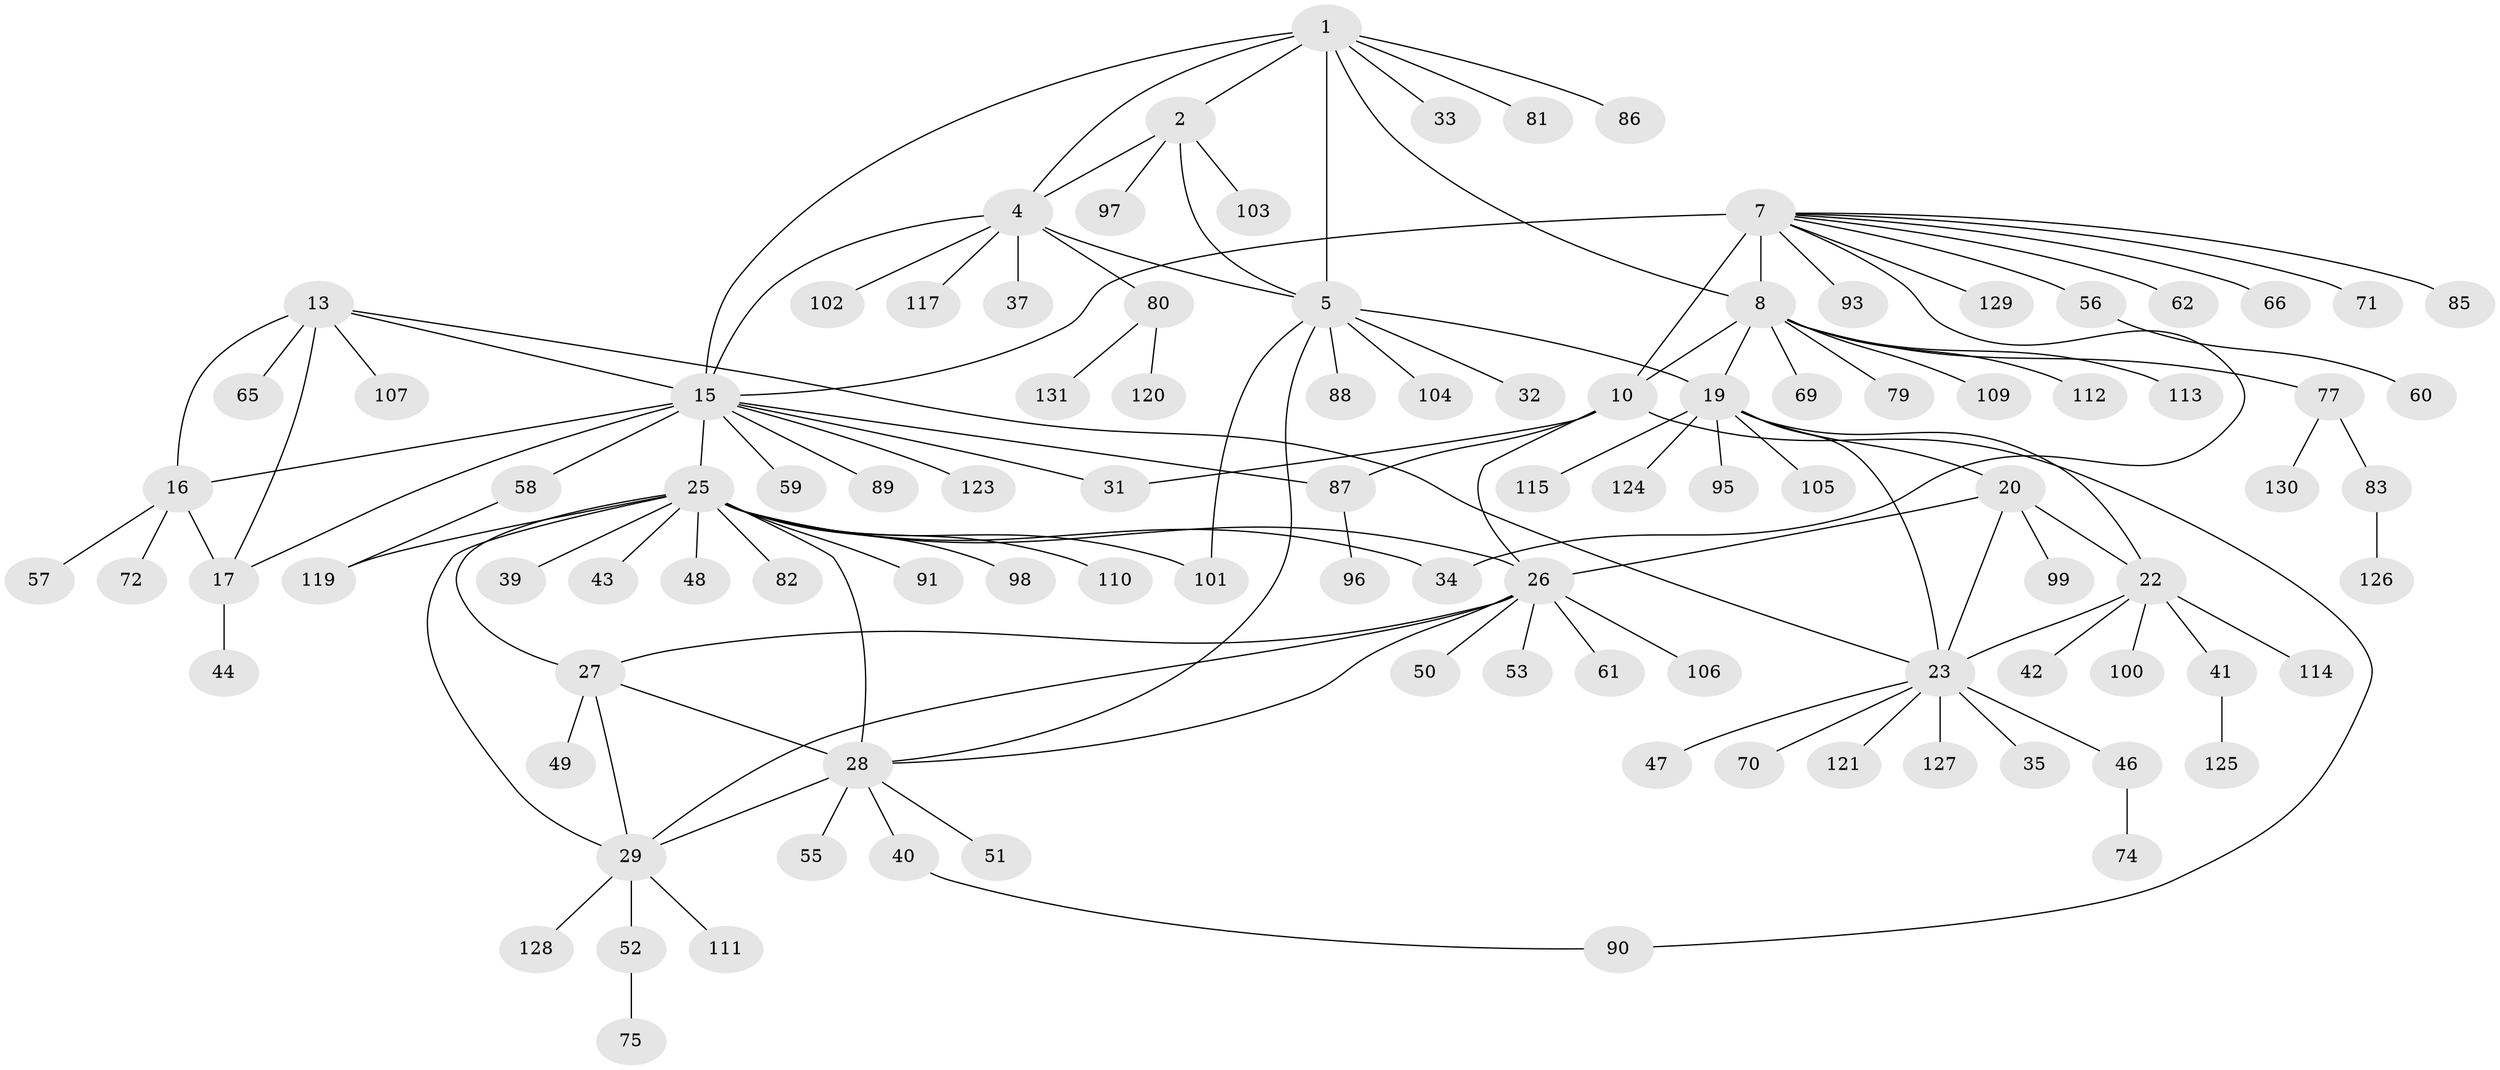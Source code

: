 // Generated by graph-tools (version 1.1) at 2025/24/03/03/25 07:24:13]
// undirected, 103 vertices, 131 edges
graph export_dot {
graph [start="1"]
  node [color=gray90,style=filled];
  1 [super="+3"];
  2 [super="+118"];
  4 [super="+76"];
  5 [super="+6"];
  7 [super="+11"];
  8 [super="+9"];
  10 [super="+12"];
  13 [super="+14"];
  15 [super="+84"];
  16 [super="+36"];
  17 [super="+18"];
  19 [super="+21"];
  20 [super="+92"];
  22 [super="+67"];
  23 [super="+24"];
  25 [super="+30"];
  26 [super="+38"];
  27 [super="+54"];
  28 [super="+122"];
  29 [super="+63"];
  31 [super="+45"];
  32;
  33;
  34;
  35;
  37;
  39;
  40;
  41;
  42;
  43;
  44;
  46;
  47;
  48 [super="+64"];
  49;
  50 [super="+68"];
  51;
  52;
  53;
  55 [super="+116"];
  56 [super="+73"];
  57;
  58;
  59;
  60;
  61;
  62;
  65;
  66;
  69;
  70;
  71;
  72;
  74 [super="+78"];
  75;
  77;
  79;
  80 [super="+108"];
  81;
  82;
  83;
  85;
  86;
  87 [super="+94"];
  88;
  89;
  90;
  91;
  93;
  95;
  96;
  97;
  98;
  99;
  100;
  101;
  102;
  103;
  104;
  105;
  106;
  107;
  109;
  110;
  111;
  112;
  113;
  114;
  115;
  117;
  119;
  120;
  121;
  123;
  124;
  125;
  126;
  127;
  128;
  129;
  130;
  131;
  1 -- 2 [weight=2];
  1 -- 4 [weight=2];
  1 -- 5 [weight=4];
  1 -- 15;
  1 -- 33;
  1 -- 81;
  1 -- 86;
  1 -- 8;
  2 -- 4;
  2 -- 5 [weight=2];
  2 -- 97;
  2 -- 103;
  4 -- 5 [weight=2];
  4 -- 37;
  4 -- 80;
  4 -- 102;
  4 -- 117;
  4 -- 15;
  5 -- 32;
  5 -- 101;
  5 -- 104;
  5 -- 19;
  5 -- 88;
  5 -- 28;
  7 -- 8 [weight=4];
  7 -- 10 [weight=4];
  7 -- 15;
  7 -- 66;
  7 -- 71;
  7 -- 129;
  7 -- 34;
  7 -- 85;
  7 -- 56;
  7 -- 93;
  7 -- 62;
  8 -- 10 [weight=4];
  8 -- 19;
  8 -- 69;
  8 -- 113;
  8 -- 109;
  8 -- 77;
  8 -- 79;
  8 -- 112;
  10 -- 31;
  10 -- 26;
  10 -- 90;
  10 -- 87;
  13 -- 15 [weight=2];
  13 -- 16 [weight=2];
  13 -- 17 [weight=4];
  13 -- 65;
  13 -- 107;
  13 -- 23;
  15 -- 16;
  15 -- 17 [weight=2];
  15 -- 25;
  15 -- 31;
  15 -- 58;
  15 -- 59;
  15 -- 89;
  15 -- 123;
  15 -- 87;
  16 -- 17 [weight=2];
  16 -- 57;
  16 -- 72;
  17 -- 44;
  19 -- 20 [weight=2];
  19 -- 22 [weight=2];
  19 -- 23 [weight=4];
  19 -- 95;
  19 -- 105;
  19 -- 115;
  19 -- 124;
  20 -- 22;
  20 -- 23 [weight=2];
  20 -- 26;
  20 -- 99;
  22 -- 23 [weight=2];
  22 -- 41;
  22 -- 42;
  22 -- 100;
  22 -- 114;
  23 -- 46;
  23 -- 47;
  23 -- 127;
  23 -- 35;
  23 -- 70;
  23 -- 121;
  25 -- 26 [weight=2];
  25 -- 27 [weight=2];
  25 -- 28 [weight=2];
  25 -- 29 [weight=2];
  25 -- 34;
  25 -- 43;
  25 -- 98;
  25 -- 101;
  25 -- 110;
  25 -- 119;
  25 -- 39;
  25 -- 91;
  25 -- 48;
  25 -- 82;
  26 -- 27;
  26 -- 28;
  26 -- 29;
  26 -- 50;
  26 -- 61;
  26 -- 106;
  26 -- 53;
  27 -- 28;
  27 -- 29;
  27 -- 49;
  28 -- 29;
  28 -- 40;
  28 -- 51;
  28 -- 55;
  29 -- 52;
  29 -- 111;
  29 -- 128;
  40 -- 90;
  41 -- 125;
  46 -- 74;
  52 -- 75;
  56 -- 60;
  58 -- 119;
  77 -- 83;
  77 -- 130;
  80 -- 120;
  80 -- 131;
  83 -- 126;
  87 -- 96;
}
